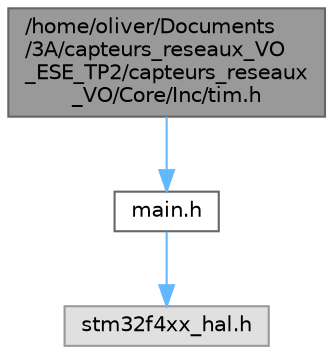 digraph "/home/oliver/Documents/3A/capteurs_reseaux_VO_ESE_TP2/capteurs_reseaux_VO/Core/Inc/tim.h"
{
 // LATEX_PDF_SIZE
  bgcolor="transparent";
  edge [fontname=Helvetica,fontsize=10,labelfontname=Helvetica,labelfontsize=10];
  node [fontname=Helvetica,fontsize=10,shape=box,height=0.2,width=0.4];
  Node1 [id="Node000001",label="/home/oliver/Documents\l/3A/capteurs_reseaux_VO\l_ESE_TP2/capteurs_reseaux\l_VO/Core/Inc/tim.h",height=0.2,width=0.4,color="gray40", fillcolor="grey60", style="filled", fontcolor="black",tooltip="This file contains all the function prototypes for the tim.c file."];
  Node1 -> Node2 [id="edge3_Node000001_Node000002",color="steelblue1",style="solid",tooltip=" "];
  Node2 [id="Node000002",label="main.h",height=0.2,width=0.4,color="grey40", fillcolor="white", style="filled",URL="$main_8h.html",tooltip=": Header for main.c file. This file contains the common defines of the application."];
  Node2 -> Node3 [id="edge4_Node000002_Node000003",color="steelblue1",style="solid",tooltip=" "];
  Node3 [id="Node000003",label="stm32f4xx_hal.h",height=0.2,width=0.4,color="grey60", fillcolor="#E0E0E0", style="filled",tooltip=" "];
}

